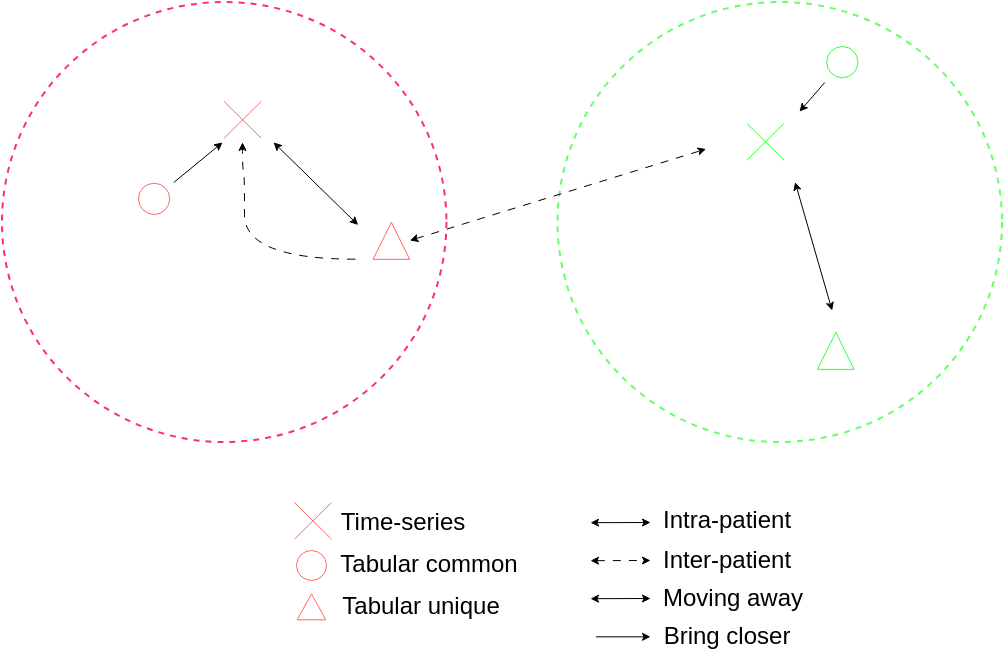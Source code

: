 <mxfile version="25.0.3">
  <diagram name="Page-1" id="BeS-8dZvzgRyUmwv3kp0">
    <mxGraphModel dx="813" dy="505" grid="1" gridSize="10" guides="1" tooltips="1" connect="1" arrows="1" fold="1" page="1" pageScale="1" pageWidth="827" pageHeight="1169" math="0" shadow="0">
      <root>
        <mxCell id="0" />
        <mxCell id="1" parent="0" />
        <mxCell id="qxaNI2jQHCd072IgQ3Vt-19" value="" style="ellipse;whiteSpace=wrap;html=1;fillColor=none;dashed=1;strokeColor=#66FF66;" vertex="1" parent="1">
          <mxGeometry x="427.778" y="240" width="222.222" height="220" as="geometry" />
        </mxCell>
        <mxCell id="virhV7JLDFXRvlYUsdHr-1" value="" style="ellipse;whiteSpace=wrap;html=1;fillColor=none;dashed=1;strokeColor=#FF3068;" parent="1" vertex="1">
          <mxGeometry x="150" y="240" width="222.222" height="220" as="geometry" />
        </mxCell>
        <mxCell id="qxaNI2jQHCd072IgQ3Vt-2" value="" style="ellipse;whiteSpace=wrap;html=1;aspect=fixed;pointerEvents=0;align=center;verticalAlign=top;fontFamily=Helvetica;fontSize=12;fontColor=default;fillColor=none;gradientColor=none;strokeWidth=0.5;strokeColor=#FF6666;" vertex="1" parent="1">
          <mxGeometry x="217.996" y="330.383" width="15.614" height="15.614" as="geometry" />
        </mxCell>
        <mxCell id="qxaNI2jQHCd072IgQ3Vt-8" value="" style="endArrow=none;html=1;rounded=0;fontFamily=Helvetica;fontSize=12;fontColor=default;strokeWidth=0.5;strokeColor=#FF6666;" edge="1" parent="1">
          <mxGeometry width="50" height="50" relative="1" as="geometry">
            <mxPoint x="260.815" y="307.833" as="sourcePoint" />
            <mxPoint x="279.333" y="289.5" as="targetPoint" />
          </mxGeometry>
        </mxCell>
        <mxCell id="qxaNI2jQHCd072IgQ3Vt-9" value="" style="endArrow=none;html=1;rounded=0;fontFamily=Helvetica;fontSize=12;fontColor=default;strokeWidth=0.5;strokeColor=#FF6666;" edge="1" parent="1">
          <mxGeometry width="50" height="50" relative="1" as="geometry">
            <mxPoint x="279.333" y="307.833" as="sourcePoint" />
            <mxPoint x="260.815" y="289.5" as="targetPoint" />
            <Array as="points">
              <mxPoint x="260.815" y="289.5" />
            </Array>
          </mxGeometry>
        </mxCell>
        <mxCell id="qxaNI2jQHCd072IgQ3Vt-10" value="" style="triangle;whiteSpace=wrap;html=1;pointerEvents=0;align=center;verticalAlign=top;fontFamily=Helvetica;fontSize=12;fontColor=default;fillColor=none;gradientColor=none;rotation=-90;strokeWidth=0.5;strokeColor=#FF6666;" vertex="1" parent="1">
          <mxGeometry x="335.185" y="350" width="18.519" height="18.333" as="geometry" />
        </mxCell>
        <mxCell id="qxaNI2jQHCd072IgQ3Vt-13" value="" style="ellipse;whiteSpace=wrap;html=1;aspect=fixed;pointerEvents=0;align=center;verticalAlign=top;fontFamily=Helvetica;fontSize=12;fontColor=default;fillColor=none;gradientColor=none;strokeWidth=0.5;strokeColor=#33FF33;" vertex="1" parent="1">
          <mxGeometry x="562.111" y="262.003" width="15.614" height="15.614" as="geometry" />
        </mxCell>
        <mxCell id="qxaNI2jQHCd072IgQ3Vt-14" value="" style="endArrow=none;html=1;rounded=0;fontFamily=Helvetica;fontSize=12;fontColor=default;strokeWidth=0.5;strokeColor=#33FF33;" edge="1" parent="1">
          <mxGeometry width="50" height="50" relative="1" as="geometry">
            <mxPoint x="522.222" y="318.833" as="sourcePoint" />
            <mxPoint x="540.741" y="300.5" as="targetPoint" />
          </mxGeometry>
        </mxCell>
        <mxCell id="qxaNI2jQHCd072IgQ3Vt-15" value="" style="endArrow=none;html=1;rounded=0;fontFamily=Helvetica;fontSize=12;fontColor=default;strokeWidth=0.5;strokeColor=#33FF33;" edge="1" parent="1">
          <mxGeometry width="50" height="50" relative="1" as="geometry">
            <mxPoint x="540.741" y="318.833" as="sourcePoint" />
            <mxPoint x="522.222" y="300.5" as="targetPoint" />
            <Array as="points">
              <mxPoint x="522.222" y="300.5" />
            </Array>
          </mxGeometry>
        </mxCell>
        <mxCell id="qxaNI2jQHCd072IgQ3Vt-16" value="" style="triangle;whiteSpace=wrap;html=1;pointerEvents=0;align=center;verticalAlign=top;fontFamily=Helvetica;fontSize=12;fontColor=default;fillColor=none;gradientColor=none;rotation=-90;strokeWidth=0.5;strokeColor=#33FF33;" vertex="1" parent="1">
          <mxGeometry x="557.407" y="405" width="18.519" height="18.333" as="geometry" />
        </mxCell>
        <mxCell id="qxaNI2jQHCd072IgQ3Vt-17" value="" style="endArrow=classic;startArrow=classic;html=1;rounded=0;fontFamily=Helvetica;fontSize=12;fontColor=default;strokeWidth=0.5;endSize=3;startSize=3;exitX=0.61;exitY=0.318;exitDx=0;exitDy=0;exitPerimeter=0;" edge="1" parent="1" source="virhV7JLDFXRvlYUsdHr-1">
          <mxGeometry width="50" height="50" relative="1" as="geometry">
            <mxPoint x="285.463" y="324.333" as="sourcePoint" />
            <mxPoint x="327.787" y="351.243" as="targetPoint" />
          </mxGeometry>
        </mxCell>
        <mxCell id="qxaNI2jQHCd072IgQ3Vt-18" value="" style="endArrow=classic;startArrow=classic;html=1;rounded=0;fontFamily=Helvetica;fontSize=12;fontColor=default;strokeWidth=0.5;endSize=3;startSize=3;" edge="1" parent="1">
          <mxGeometry width="50" height="50" relative="1" as="geometry">
            <mxPoint x="564.815" y="394" as="sourcePoint" />
            <mxPoint x="546.296" y="329.833" as="targetPoint" />
          </mxGeometry>
        </mxCell>
        <mxCell id="qxaNI2jQHCd072IgQ3Vt-20" value="" style="endArrow=classic;startArrow=classic;html=1;rounded=0;fontFamily=Helvetica;fontSize=12;fontColor=default;strokeWidth=0.5;endSize=3;startSize=3;entryX=0.333;entryY=0.333;entryDx=0;entryDy=0;entryPerimeter=0;dashed=1;dashPattern=8 8;" edge="1" parent="1" target="qxaNI2jQHCd072IgQ3Vt-19">
          <mxGeometry width="50" height="50" relative="1" as="geometry">
            <mxPoint x="353.704" y="359.002" as="sourcePoint" />
            <mxPoint x="446.296" y="359.002" as="targetPoint" />
          </mxGeometry>
        </mxCell>
        <mxCell id="qxaNI2jQHCd072IgQ3Vt-22" value="" style="endArrow=none;html=1;rounded=0;fontFamily=Helvetica;fontSize=12;fontColor=default;strokeWidth=0.5;strokeColor=#FF6666;" edge="1" parent="1">
          <mxGeometry width="50" height="50" relative="1" as="geometry">
            <mxPoint x="296.005" y="508.333" as="sourcePoint" />
            <mxPoint x="314.523" y="490" as="targetPoint" />
          </mxGeometry>
        </mxCell>
        <mxCell id="qxaNI2jQHCd072IgQ3Vt-23" value="" style="endArrow=none;html=1;rounded=0;fontFamily=Helvetica;fontSize=12;fontColor=default;strokeWidth=0.5;strokeColor=#FF6666;" edge="1" parent="1">
          <mxGeometry width="50" height="50" relative="1" as="geometry">
            <mxPoint x="314.523" y="508.333" as="sourcePoint" />
            <mxPoint x="296.005" y="490" as="targetPoint" />
            <Array as="points">
              <mxPoint x="296.005" y="490" />
            </Array>
          </mxGeometry>
        </mxCell>
        <mxCell id="qxaNI2jQHCd072IgQ3Vt-24" value="Time-series" style="text;html=1;align=center;verticalAlign=middle;resizable=0;points=[];autosize=1;strokeColor=none;fillColor=none;fontFamily=Helvetica;fontSize=12;fontColor=default;" vertex="1" parent="1">
          <mxGeometry x="305" y="485" width="90" height="30" as="geometry" />
        </mxCell>
        <mxCell id="qxaNI2jQHCd072IgQ3Vt-25" value="" style="ellipse;whiteSpace=wrap;html=1;aspect=fixed;pointerEvents=0;align=center;verticalAlign=top;fontFamily=Helvetica;fontSize=12;fontColor=default;fillColor=none;gradientColor=none;strokeWidth=0.5;strokeColor=#FF6666;" vertex="1" parent="1">
          <mxGeometry x="297" y="514" width="15" height="15" as="geometry" />
        </mxCell>
        <mxCell id="qxaNI2jQHCd072IgQ3Vt-26" value="Tabular common" style="text;html=1;align=center;verticalAlign=middle;resizable=0;points=[];autosize=1;strokeColor=none;fillColor=none;fontFamily=Helvetica;fontSize=12;fontColor=default;" vertex="1" parent="1">
          <mxGeometry x="308" y="505.5" width="110" height="30" as="geometry" />
        </mxCell>
        <mxCell id="qxaNI2jQHCd072IgQ3Vt-27" value="" style="triangle;whiteSpace=wrap;html=1;pointerEvents=0;align=center;verticalAlign=top;fontFamily=Helvetica;fontSize=12;fontColor=default;fillColor=none;gradientColor=none;rotation=-90;strokeWidth=0.5;strokeColor=#FF6666;" vertex="1" parent="1">
          <mxGeometry x="298" y="535" width="13" height="14.33" as="geometry" />
        </mxCell>
        <mxCell id="qxaNI2jQHCd072IgQ3Vt-28" value="Tabular unique" style="text;html=1;align=center;verticalAlign=middle;resizable=0;points=[];autosize=1;strokeColor=none;fillColor=none;fontFamily=Helvetica;fontSize=12;fontColor=default;" vertex="1" parent="1">
          <mxGeometry x="309" y="527.17" width="100" height="30" as="geometry" />
        </mxCell>
        <mxCell id="qxaNI2jQHCd072IgQ3Vt-29" value="" style="endArrow=classic;startArrow=classic;html=1;rounded=0;fontFamily=Helvetica;fontSize=12;fontColor=default;strokeWidth=0.5;endSize=3;startSize=3;" edge="1" parent="1">
          <mxGeometry width="50" height="50" relative="1" as="geometry">
            <mxPoint x="444.003" y="500.093" as="sourcePoint" />
            <mxPoint x="474" y="500" as="targetPoint" />
          </mxGeometry>
        </mxCell>
        <mxCell id="qxaNI2jQHCd072IgQ3Vt-30" value="Intra-patient" style="text;html=1;align=center;verticalAlign=middle;resizable=0;points=[];autosize=1;strokeColor=none;fillColor=none;fontFamily=Helvetica;fontSize=12;fontColor=default;" vertex="1" parent="1">
          <mxGeometry x="467.11" y="484" width="90" height="30" as="geometry" />
        </mxCell>
        <mxCell id="qxaNI2jQHCd072IgQ3Vt-31" value="" style="endArrow=classic;startArrow=classic;html=1;rounded=0;fontFamily=Helvetica;fontSize=12;fontColor=default;strokeWidth=0.5;endSize=3;startSize=3;dashed=1;dashPattern=8 8;" edge="1" parent="1">
          <mxGeometry width="50" height="50" relative="1" as="geometry">
            <mxPoint x="444.003" y="519.093" as="sourcePoint" />
            <mxPoint x="474" y="519" as="targetPoint" />
          </mxGeometry>
        </mxCell>
        <mxCell id="qxaNI2jQHCd072IgQ3Vt-32" value="Inter-patient" style="text;html=1;align=center;verticalAlign=middle;resizable=0;points=[];autosize=1;strokeColor=none;fillColor=none;fontFamily=Helvetica;fontSize=12;fontColor=default;" vertex="1" parent="1">
          <mxGeometry x="467.11" y="504" width="90" height="30" as="geometry" />
        </mxCell>
        <mxCell id="qxaNI2jQHCd072IgQ3Vt-33" value="" style="endArrow=classic;html=1;rounded=0;fontFamily=Helvetica;fontSize=12;fontColor=default;endSize=3;strokeWidth=0.5;exitX=0.495;exitY=0.591;exitDx=0;exitDy=0;exitPerimeter=0;entryX=0.495;entryY=0.318;entryDx=0;entryDy=0;entryPerimeter=0;" edge="1" parent="1" target="virhV7JLDFXRvlYUsdHr-1">
          <mxGeometry width="50" height="50" relative="1" as="geometry">
            <mxPoint x="235.61" y="330" as="sourcePoint" />
            <mxPoint x="255.61" y="309.98" as="targetPoint" />
          </mxGeometry>
        </mxCell>
        <mxCell id="qxaNI2jQHCd072IgQ3Vt-34" value="" style="endArrow=classic;html=1;rounded=0;fontFamily=Helvetica;fontSize=12;fontColor=default;endSize=3;strokeWidth=0.5;entryX=0.495;entryY=0.318;entryDx=0;entryDy=0;entryPerimeter=0;exitX=0.595;exitY=0.182;exitDx=0;exitDy=0;exitPerimeter=0;" edge="1" parent="1">
          <mxGeometry width="50" height="50" relative="1" as="geometry">
            <mxPoint x="561.11" y="280.04" as="sourcePoint" />
            <mxPoint x="548.5" y="294.55" as="targetPoint" />
          </mxGeometry>
        </mxCell>
        <mxCell id="qxaNI2jQHCd072IgQ3Vt-38" value="" style="endArrow=classic;html=1;rounded=0;fontFamily=Helvetica;fontSize=12;fontColor=default;edgeStyle=orthogonalEdgeStyle;curved=1;strokeWidth=0.5;endSize=3;exitX=0.242;exitY=0.064;exitDx=0;exitDy=0;exitPerimeter=0;entryX=0.54;entryY=0.318;entryDx=0;entryDy=0;entryPerimeter=0;dashed=1;dashPattern=8 8;" edge="1" parent="1" target="virhV7JLDFXRvlYUsdHr-1">
          <mxGeometry width="50" height="50" relative="1" as="geometry">
            <mxPoint x="326.451" y="368.334" as="sourcePoint" />
            <mxPoint x="270" y="314.39" as="targetPoint" />
            <Array as="points">
              <mxPoint x="271" y="368" />
              <mxPoint x="271" y="324" />
              <mxPoint x="270" y="324" />
            </Array>
          </mxGeometry>
        </mxCell>
        <mxCell id="qxaNI2jQHCd072IgQ3Vt-40" value="" style="endArrow=classic;startArrow=classic;html=1;rounded=0;fontFamily=Helvetica;fontSize=12;fontColor=default;strokeWidth=0.5;endSize=3;startSize=3;" edge="1" parent="1">
          <mxGeometry width="50" height="50" relative="1" as="geometry">
            <mxPoint x="444.003" y="538.093" as="sourcePoint" />
            <mxPoint x="474" y="538" as="targetPoint" />
          </mxGeometry>
        </mxCell>
        <mxCell id="qxaNI2jQHCd072IgQ3Vt-42" value="" style="endArrow=classic;html=1;rounded=0;fontFamily=Helvetica;fontSize=12;fontColor=default;endSize=3;strokeWidth=0.5;exitX=0.495;exitY=0.591;exitDx=0;exitDy=0;exitPerimeter=0;" edge="1" parent="1">
          <mxGeometry width="50" height="50" relative="1" as="geometry">
            <mxPoint x="446.72" y="557.17" as="sourcePoint" />
            <mxPoint x="474" y="557.17" as="targetPoint" />
          </mxGeometry>
        </mxCell>
        <mxCell id="qxaNI2jQHCd072IgQ3Vt-44" value="Bring closer" style="text;html=1;align=center;verticalAlign=middle;resizable=0;points=[];autosize=1;strokeColor=none;fillColor=none;fontFamily=Helvetica;fontSize=12;fontColor=default;" vertex="1" parent="1">
          <mxGeometry x="467.41" y="542" width="90" height="30" as="geometry" />
        </mxCell>
        <mxCell id="qxaNI2jQHCd072IgQ3Vt-45" value="Moving away" style="text;html=1;align=center;verticalAlign=middle;resizable=0;points=[];autosize=1;strokeColor=none;fillColor=none;fontFamily=Helvetica;fontSize=12;fontColor=default;" vertex="1" parent="1">
          <mxGeometry x="470.41" y="523" width="90" height="30" as="geometry" />
        </mxCell>
      </root>
    </mxGraphModel>
  </diagram>
</mxfile>
